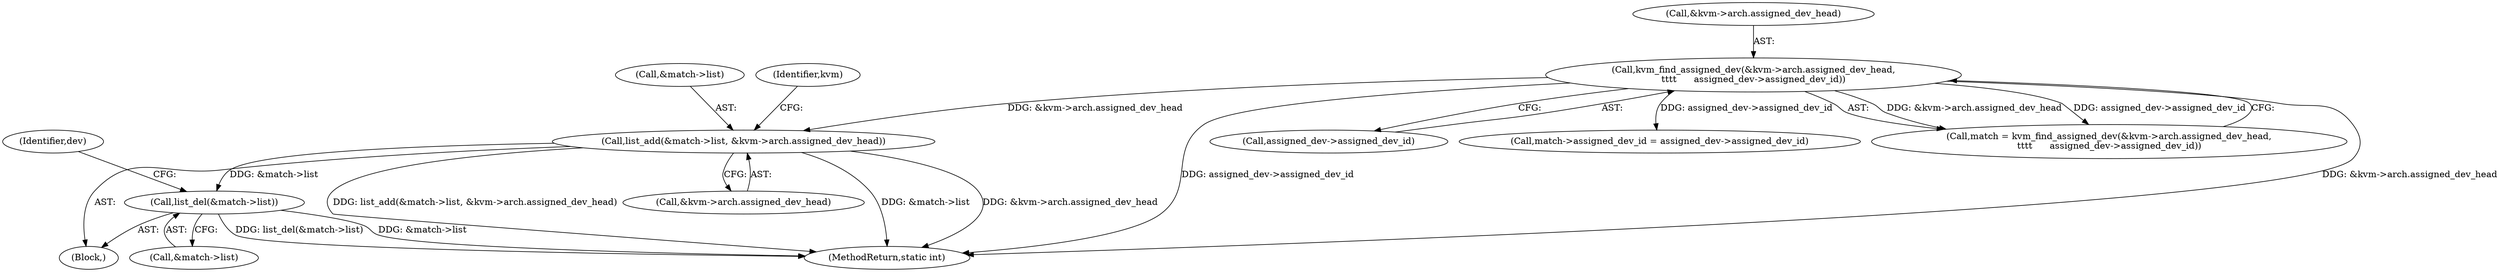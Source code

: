 digraph "0_linux_c4e7f9022e506c6635a5037713c37118e23193e4@pointer" {
"1000313" [label="(Call,list_add(&match->list, &kvm->arch.assigned_dev_head))"];
"1000138" [label="(Call,kvm_find_assigned_dev(&kvm->arch.assigned_dev_head,\n\t\t\t\t      assigned_dev->assigned_dev_id))"];
"1000369" [label="(Call,list_del(&match->list))"];
"1000314" [label="(Call,&match->list)"];
"1000105" [label="(Block,)"];
"1000318" [label="(Call,&kvm->arch.assigned_dev_head)"];
"1000398" [label="(MethodReturn,static int)"];
"1000313" [label="(Call,list_add(&match->list, &kvm->arch.assigned_dev_head))"];
"1000369" [label="(Call,list_del(&match->list))"];
"1000145" [label="(Call,assigned_dev->assigned_dev_id)"];
"1000139" [label="(Call,&kvm->arch.assigned_dev_head)"];
"1000370" [label="(Call,&match->list)"];
"1000375" [label="(Identifier,dev)"];
"1000138" [label="(Call,kvm_find_assigned_dev(&kvm->arch.assigned_dev_head,\n\t\t\t\t      assigned_dev->assigned_dev_id))"];
"1000250" [label="(Call,match->assigned_dev_id = assigned_dev->assigned_dev_id)"];
"1000136" [label="(Call,match = kvm_find_assigned_dev(&kvm->arch.assigned_dev_head,\n\t\t\t\t      assigned_dev->assigned_dev_id))"];
"1000328" [label="(Identifier,kvm)"];
"1000313" -> "1000105"  [label="AST: "];
"1000313" -> "1000318"  [label="CFG: "];
"1000314" -> "1000313"  [label="AST: "];
"1000318" -> "1000313"  [label="AST: "];
"1000328" -> "1000313"  [label="CFG: "];
"1000313" -> "1000398"  [label="DDG: &kvm->arch.assigned_dev_head"];
"1000313" -> "1000398"  [label="DDG: list_add(&match->list, &kvm->arch.assigned_dev_head)"];
"1000313" -> "1000398"  [label="DDG: &match->list"];
"1000138" -> "1000313"  [label="DDG: &kvm->arch.assigned_dev_head"];
"1000313" -> "1000369"  [label="DDG: &match->list"];
"1000138" -> "1000136"  [label="AST: "];
"1000138" -> "1000145"  [label="CFG: "];
"1000139" -> "1000138"  [label="AST: "];
"1000145" -> "1000138"  [label="AST: "];
"1000136" -> "1000138"  [label="CFG: "];
"1000138" -> "1000398"  [label="DDG: &kvm->arch.assigned_dev_head"];
"1000138" -> "1000398"  [label="DDG: assigned_dev->assigned_dev_id"];
"1000138" -> "1000136"  [label="DDG: &kvm->arch.assigned_dev_head"];
"1000138" -> "1000136"  [label="DDG: assigned_dev->assigned_dev_id"];
"1000138" -> "1000250"  [label="DDG: assigned_dev->assigned_dev_id"];
"1000369" -> "1000105"  [label="AST: "];
"1000369" -> "1000370"  [label="CFG: "];
"1000370" -> "1000369"  [label="AST: "];
"1000375" -> "1000369"  [label="CFG: "];
"1000369" -> "1000398"  [label="DDG: list_del(&match->list)"];
"1000369" -> "1000398"  [label="DDG: &match->list"];
}
